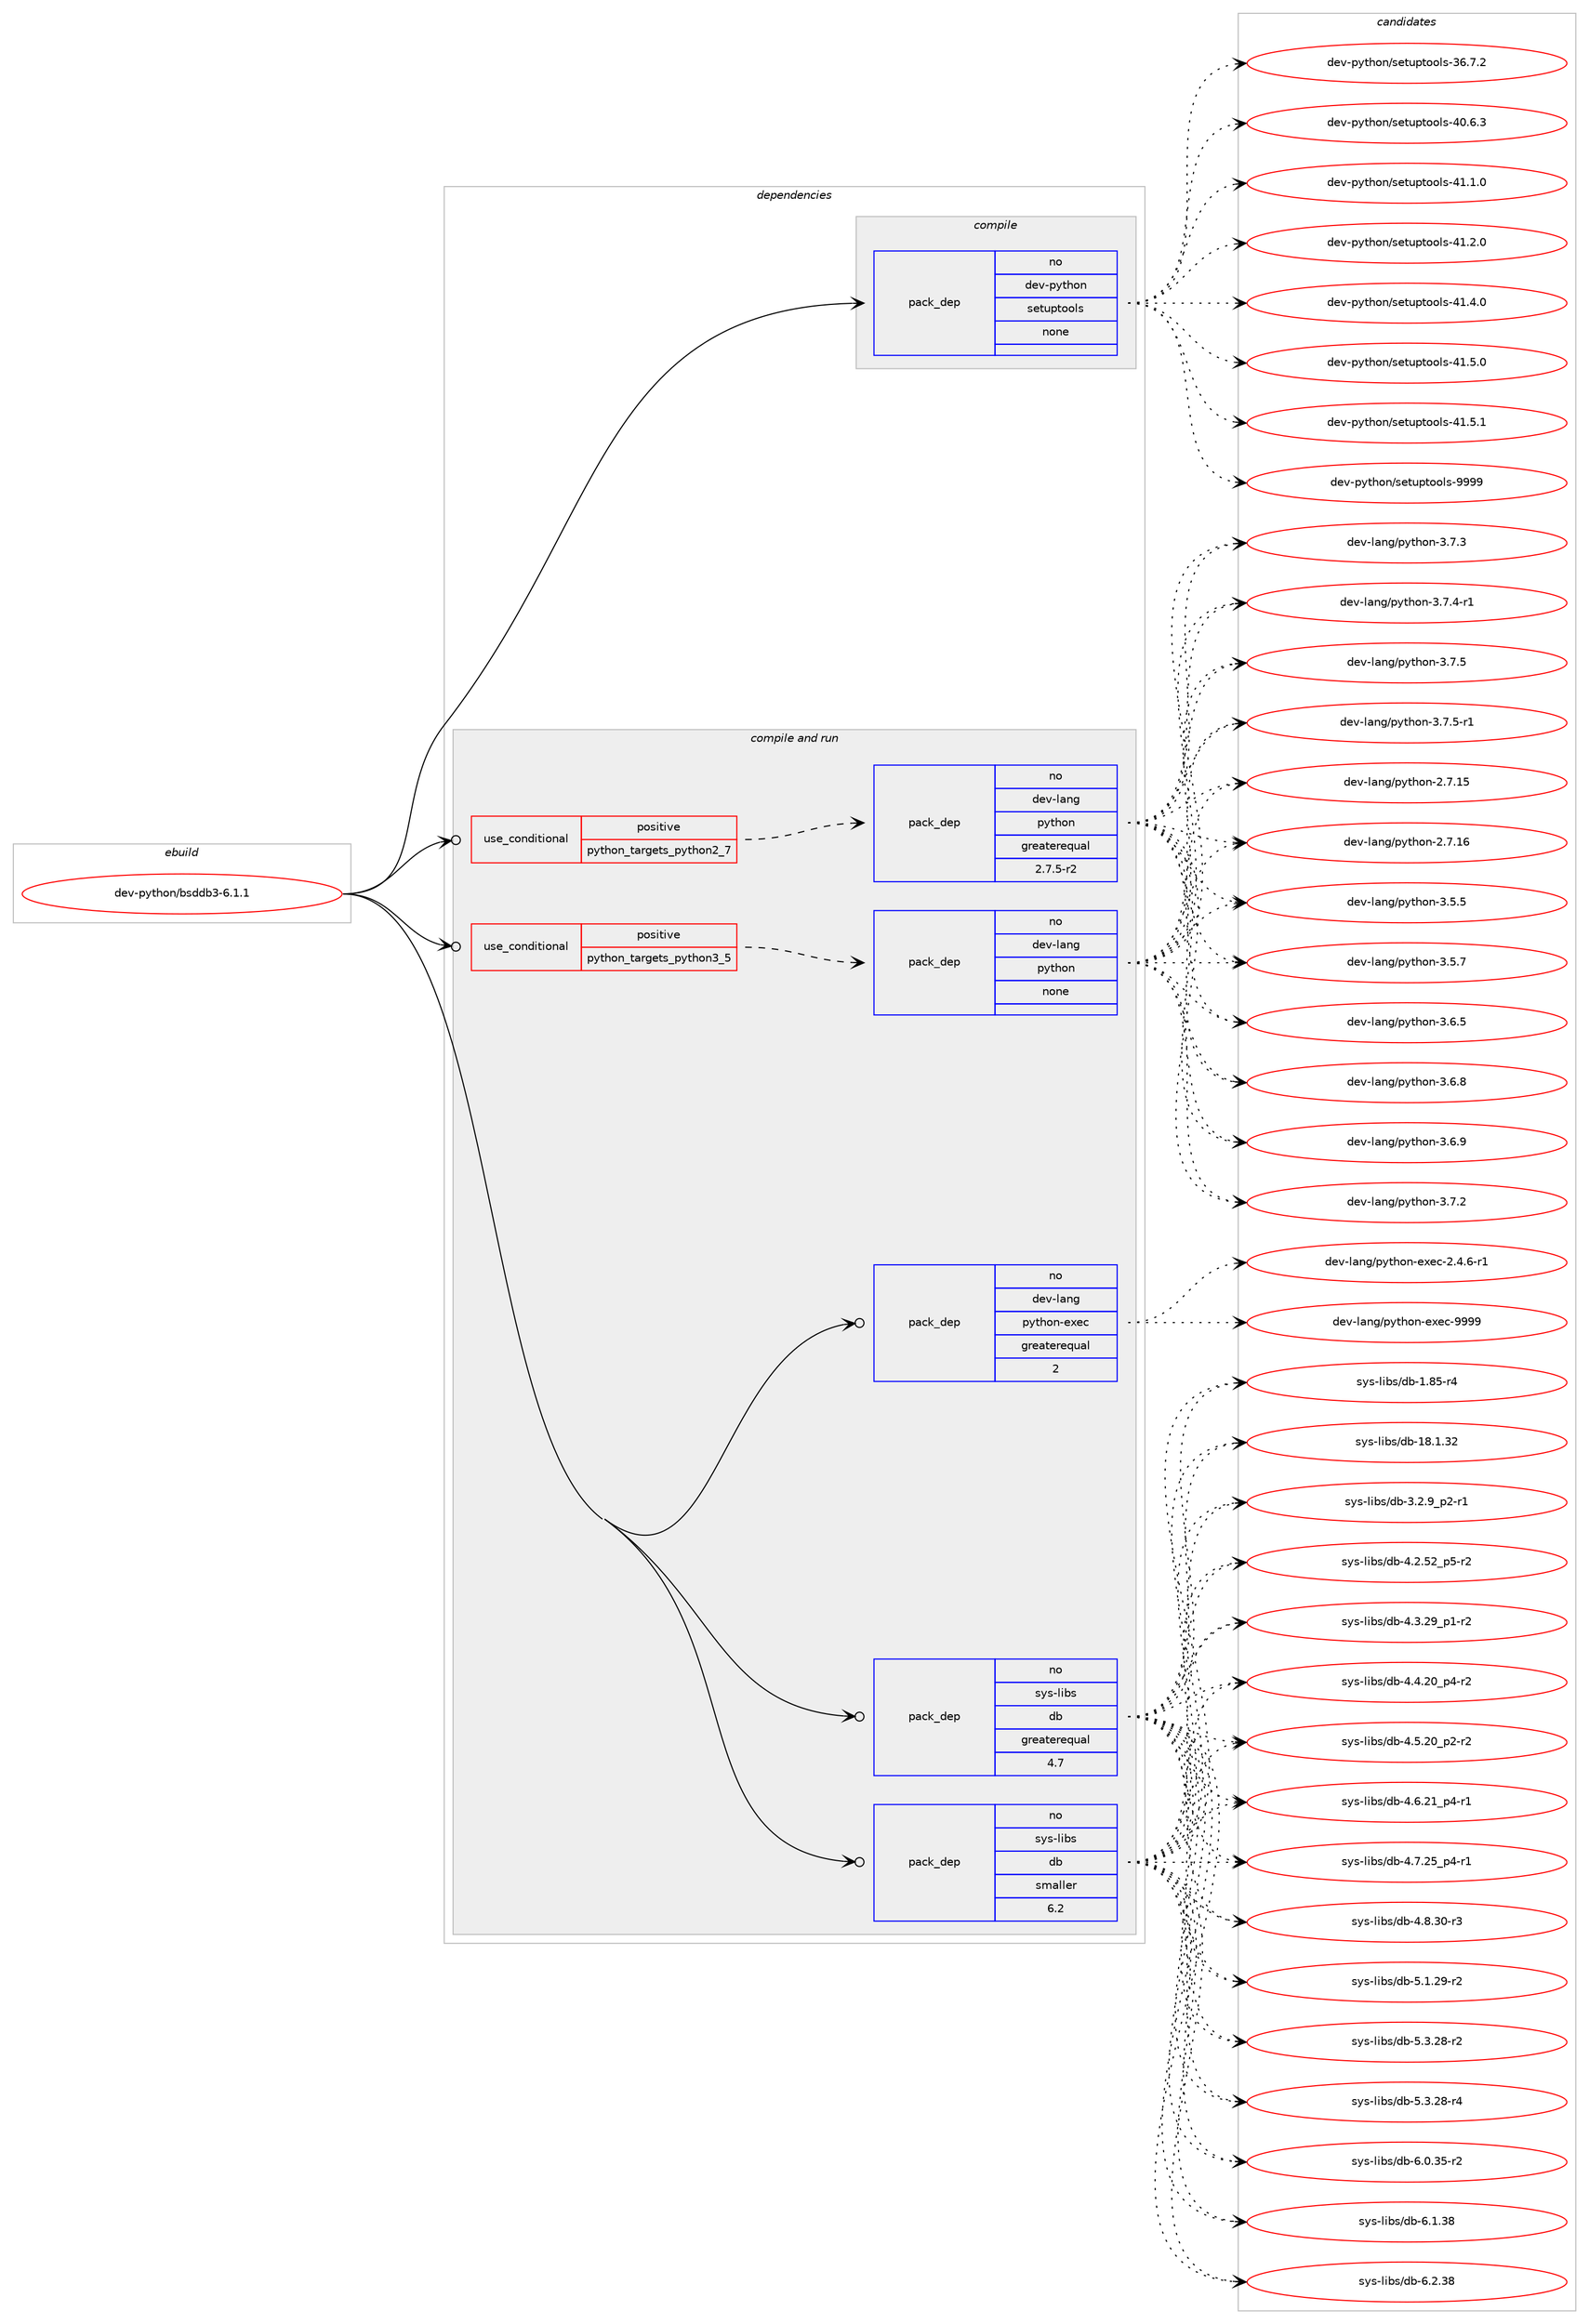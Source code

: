 digraph prolog {

# *************
# Graph options
# *************

newrank=true;
concentrate=true;
compound=true;
graph [rankdir=LR,fontname=Helvetica,fontsize=10,ranksep=1.5];#, ranksep=2.5, nodesep=0.2];
edge  [arrowhead=vee];
node  [fontname=Helvetica,fontsize=10];

# **********
# The ebuild
# **********

subgraph cluster_leftcol {
color=gray;
rank=same;
label=<<i>ebuild</i>>;
id [label="dev-python/bsddb3-6.1.1", color=red, width=4, href="../dev-python/bsddb3-6.1.1.svg"];
}

# ****************
# The dependencies
# ****************

subgraph cluster_midcol {
color=gray;
label=<<i>dependencies</i>>;
subgraph cluster_compile {
fillcolor="#eeeeee";
style=filled;
label=<<i>compile</i>>;
subgraph pack448798 {
dependency597737 [label=<<TABLE BORDER="0" CELLBORDER="1" CELLSPACING="0" CELLPADDING="4" WIDTH="220"><TR><TD ROWSPAN="6" CELLPADDING="30">pack_dep</TD></TR><TR><TD WIDTH="110">no</TD></TR><TR><TD>dev-python</TD></TR><TR><TD>setuptools</TD></TR><TR><TD>none</TD></TR><TR><TD></TD></TR></TABLE>>, shape=none, color=blue];
}
id:e -> dependency597737:w [weight=20,style="solid",arrowhead="vee"];
}
subgraph cluster_compileandrun {
fillcolor="#eeeeee";
style=filled;
label=<<i>compile and run</i>>;
subgraph cond137163 {
dependency597738 [label=<<TABLE BORDER="0" CELLBORDER="1" CELLSPACING="0" CELLPADDING="4"><TR><TD ROWSPAN="3" CELLPADDING="10">use_conditional</TD></TR><TR><TD>positive</TD></TR><TR><TD>python_targets_python2_7</TD></TR></TABLE>>, shape=none, color=red];
subgraph pack448799 {
dependency597739 [label=<<TABLE BORDER="0" CELLBORDER="1" CELLSPACING="0" CELLPADDING="4" WIDTH="220"><TR><TD ROWSPAN="6" CELLPADDING="30">pack_dep</TD></TR><TR><TD WIDTH="110">no</TD></TR><TR><TD>dev-lang</TD></TR><TR><TD>python</TD></TR><TR><TD>greaterequal</TD></TR><TR><TD>2.7.5-r2</TD></TR></TABLE>>, shape=none, color=blue];
}
dependency597738:e -> dependency597739:w [weight=20,style="dashed",arrowhead="vee"];
}
id:e -> dependency597738:w [weight=20,style="solid",arrowhead="odotvee"];
subgraph cond137164 {
dependency597740 [label=<<TABLE BORDER="0" CELLBORDER="1" CELLSPACING="0" CELLPADDING="4"><TR><TD ROWSPAN="3" CELLPADDING="10">use_conditional</TD></TR><TR><TD>positive</TD></TR><TR><TD>python_targets_python3_5</TD></TR></TABLE>>, shape=none, color=red];
subgraph pack448800 {
dependency597741 [label=<<TABLE BORDER="0" CELLBORDER="1" CELLSPACING="0" CELLPADDING="4" WIDTH="220"><TR><TD ROWSPAN="6" CELLPADDING="30">pack_dep</TD></TR><TR><TD WIDTH="110">no</TD></TR><TR><TD>dev-lang</TD></TR><TR><TD>python</TD></TR><TR><TD>none</TD></TR><TR><TD></TD></TR></TABLE>>, shape=none, color=blue];
}
dependency597740:e -> dependency597741:w [weight=20,style="dashed",arrowhead="vee"];
}
id:e -> dependency597740:w [weight=20,style="solid",arrowhead="odotvee"];
subgraph pack448801 {
dependency597742 [label=<<TABLE BORDER="0" CELLBORDER="1" CELLSPACING="0" CELLPADDING="4" WIDTH="220"><TR><TD ROWSPAN="6" CELLPADDING="30">pack_dep</TD></TR><TR><TD WIDTH="110">no</TD></TR><TR><TD>dev-lang</TD></TR><TR><TD>python-exec</TD></TR><TR><TD>greaterequal</TD></TR><TR><TD>2</TD></TR></TABLE>>, shape=none, color=blue];
}
id:e -> dependency597742:w [weight=20,style="solid",arrowhead="odotvee"];
subgraph pack448802 {
dependency597743 [label=<<TABLE BORDER="0" CELLBORDER="1" CELLSPACING="0" CELLPADDING="4" WIDTH="220"><TR><TD ROWSPAN="6" CELLPADDING="30">pack_dep</TD></TR><TR><TD WIDTH="110">no</TD></TR><TR><TD>sys-libs</TD></TR><TR><TD>db</TD></TR><TR><TD>greaterequal</TD></TR><TR><TD>4.7</TD></TR></TABLE>>, shape=none, color=blue];
}
id:e -> dependency597743:w [weight=20,style="solid",arrowhead="odotvee"];
subgraph pack448803 {
dependency597744 [label=<<TABLE BORDER="0" CELLBORDER="1" CELLSPACING="0" CELLPADDING="4" WIDTH="220"><TR><TD ROWSPAN="6" CELLPADDING="30">pack_dep</TD></TR><TR><TD WIDTH="110">no</TD></TR><TR><TD>sys-libs</TD></TR><TR><TD>db</TD></TR><TR><TD>smaller</TD></TR><TR><TD>6.2</TD></TR></TABLE>>, shape=none, color=blue];
}
id:e -> dependency597744:w [weight=20,style="solid",arrowhead="odotvee"];
}
subgraph cluster_run {
fillcolor="#eeeeee";
style=filled;
label=<<i>run</i>>;
}
}

# **************
# The candidates
# **************

subgraph cluster_choices {
rank=same;
color=gray;
label=<<i>candidates</i>>;

subgraph choice448798 {
color=black;
nodesep=1;
choice100101118451121211161041111104711510111611711211611111110811545515446554650 [label="dev-python/setuptools-36.7.2", color=red, width=4,href="../dev-python/setuptools-36.7.2.svg"];
choice100101118451121211161041111104711510111611711211611111110811545524846544651 [label="dev-python/setuptools-40.6.3", color=red, width=4,href="../dev-python/setuptools-40.6.3.svg"];
choice100101118451121211161041111104711510111611711211611111110811545524946494648 [label="dev-python/setuptools-41.1.0", color=red, width=4,href="../dev-python/setuptools-41.1.0.svg"];
choice100101118451121211161041111104711510111611711211611111110811545524946504648 [label="dev-python/setuptools-41.2.0", color=red, width=4,href="../dev-python/setuptools-41.2.0.svg"];
choice100101118451121211161041111104711510111611711211611111110811545524946524648 [label="dev-python/setuptools-41.4.0", color=red, width=4,href="../dev-python/setuptools-41.4.0.svg"];
choice100101118451121211161041111104711510111611711211611111110811545524946534648 [label="dev-python/setuptools-41.5.0", color=red, width=4,href="../dev-python/setuptools-41.5.0.svg"];
choice100101118451121211161041111104711510111611711211611111110811545524946534649 [label="dev-python/setuptools-41.5.1", color=red, width=4,href="../dev-python/setuptools-41.5.1.svg"];
choice10010111845112121116104111110471151011161171121161111111081154557575757 [label="dev-python/setuptools-9999", color=red, width=4,href="../dev-python/setuptools-9999.svg"];
dependency597737:e -> choice100101118451121211161041111104711510111611711211611111110811545515446554650:w [style=dotted,weight="100"];
dependency597737:e -> choice100101118451121211161041111104711510111611711211611111110811545524846544651:w [style=dotted,weight="100"];
dependency597737:e -> choice100101118451121211161041111104711510111611711211611111110811545524946494648:w [style=dotted,weight="100"];
dependency597737:e -> choice100101118451121211161041111104711510111611711211611111110811545524946504648:w [style=dotted,weight="100"];
dependency597737:e -> choice100101118451121211161041111104711510111611711211611111110811545524946524648:w [style=dotted,weight="100"];
dependency597737:e -> choice100101118451121211161041111104711510111611711211611111110811545524946534648:w [style=dotted,weight="100"];
dependency597737:e -> choice100101118451121211161041111104711510111611711211611111110811545524946534649:w [style=dotted,weight="100"];
dependency597737:e -> choice10010111845112121116104111110471151011161171121161111111081154557575757:w [style=dotted,weight="100"];
}
subgraph choice448799 {
color=black;
nodesep=1;
choice10010111845108971101034711212111610411111045504655464953 [label="dev-lang/python-2.7.15", color=red, width=4,href="../dev-lang/python-2.7.15.svg"];
choice10010111845108971101034711212111610411111045504655464954 [label="dev-lang/python-2.7.16", color=red, width=4,href="../dev-lang/python-2.7.16.svg"];
choice100101118451089711010347112121116104111110455146534653 [label="dev-lang/python-3.5.5", color=red, width=4,href="../dev-lang/python-3.5.5.svg"];
choice100101118451089711010347112121116104111110455146534655 [label="dev-lang/python-3.5.7", color=red, width=4,href="../dev-lang/python-3.5.7.svg"];
choice100101118451089711010347112121116104111110455146544653 [label="dev-lang/python-3.6.5", color=red, width=4,href="../dev-lang/python-3.6.5.svg"];
choice100101118451089711010347112121116104111110455146544656 [label="dev-lang/python-3.6.8", color=red, width=4,href="../dev-lang/python-3.6.8.svg"];
choice100101118451089711010347112121116104111110455146544657 [label="dev-lang/python-3.6.9", color=red, width=4,href="../dev-lang/python-3.6.9.svg"];
choice100101118451089711010347112121116104111110455146554650 [label="dev-lang/python-3.7.2", color=red, width=4,href="../dev-lang/python-3.7.2.svg"];
choice100101118451089711010347112121116104111110455146554651 [label="dev-lang/python-3.7.3", color=red, width=4,href="../dev-lang/python-3.7.3.svg"];
choice1001011184510897110103471121211161041111104551465546524511449 [label="dev-lang/python-3.7.4-r1", color=red, width=4,href="../dev-lang/python-3.7.4-r1.svg"];
choice100101118451089711010347112121116104111110455146554653 [label="dev-lang/python-3.7.5", color=red, width=4,href="../dev-lang/python-3.7.5.svg"];
choice1001011184510897110103471121211161041111104551465546534511449 [label="dev-lang/python-3.7.5-r1", color=red, width=4,href="../dev-lang/python-3.7.5-r1.svg"];
dependency597739:e -> choice10010111845108971101034711212111610411111045504655464953:w [style=dotted,weight="100"];
dependency597739:e -> choice10010111845108971101034711212111610411111045504655464954:w [style=dotted,weight="100"];
dependency597739:e -> choice100101118451089711010347112121116104111110455146534653:w [style=dotted,weight="100"];
dependency597739:e -> choice100101118451089711010347112121116104111110455146534655:w [style=dotted,weight="100"];
dependency597739:e -> choice100101118451089711010347112121116104111110455146544653:w [style=dotted,weight="100"];
dependency597739:e -> choice100101118451089711010347112121116104111110455146544656:w [style=dotted,weight="100"];
dependency597739:e -> choice100101118451089711010347112121116104111110455146544657:w [style=dotted,weight="100"];
dependency597739:e -> choice100101118451089711010347112121116104111110455146554650:w [style=dotted,weight="100"];
dependency597739:e -> choice100101118451089711010347112121116104111110455146554651:w [style=dotted,weight="100"];
dependency597739:e -> choice1001011184510897110103471121211161041111104551465546524511449:w [style=dotted,weight="100"];
dependency597739:e -> choice100101118451089711010347112121116104111110455146554653:w [style=dotted,weight="100"];
dependency597739:e -> choice1001011184510897110103471121211161041111104551465546534511449:w [style=dotted,weight="100"];
}
subgraph choice448800 {
color=black;
nodesep=1;
choice10010111845108971101034711212111610411111045504655464953 [label="dev-lang/python-2.7.15", color=red, width=4,href="../dev-lang/python-2.7.15.svg"];
choice10010111845108971101034711212111610411111045504655464954 [label="dev-lang/python-2.7.16", color=red, width=4,href="../dev-lang/python-2.7.16.svg"];
choice100101118451089711010347112121116104111110455146534653 [label="dev-lang/python-3.5.5", color=red, width=4,href="../dev-lang/python-3.5.5.svg"];
choice100101118451089711010347112121116104111110455146534655 [label="dev-lang/python-3.5.7", color=red, width=4,href="../dev-lang/python-3.5.7.svg"];
choice100101118451089711010347112121116104111110455146544653 [label="dev-lang/python-3.6.5", color=red, width=4,href="../dev-lang/python-3.6.5.svg"];
choice100101118451089711010347112121116104111110455146544656 [label="dev-lang/python-3.6.8", color=red, width=4,href="../dev-lang/python-3.6.8.svg"];
choice100101118451089711010347112121116104111110455146544657 [label="dev-lang/python-3.6.9", color=red, width=4,href="../dev-lang/python-3.6.9.svg"];
choice100101118451089711010347112121116104111110455146554650 [label="dev-lang/python-3.7.2", color=red, width=4,href="../dev-lang/python-3.7.2.svg"];
choice100101118451089711010347112121116104111110455146554651 [label="dev-lang/python-3.7.3", color=red, width=4,href="../dev-lang/python-3.7.3.svg"];
choice1001011184510897110103471121211161041111104551465546524511449 [label="dev-lang/python-3.7.4-r1", color=red, width=4,href="../dev-lang/python-3.7.4-r1.svg"];
choice100101118451089711010347112121116104111110455146554653 [label="dev-lang/python-3.7.5", color=red, width=4,href="../dev-lang/python-3.7.5.svg"];
choice1001011184510897110103471121211161041111104551465546534511449 [label="dev-lang/python-3.7.5-r1", color=red, width=4,href="../dev-lang/python-3.7.5-r1.svg"];
dependency597741:e -> choice10010111845108971101034711212111610411111045504655464953:w [style=dotted,weight="100"];
dependency597741:e -> choice10010111845108971101034711212111610411111045504655464954:w [style=dotted,weight="100"];
dependency597741:e -> choice100101118451089711010347112121116104111110455146534653:w [style=dotted,weight="100"];
dependency597741:e -> choice100101118451089711010347112121116104111110455146534655:w [style=dotted,weight="100"];
dependency597741:e -> choice100101118451089711010347112121116104111110455146544653:w [style=dotted,weight="100"];
dependency597741:e -> choice100101118451089711010347112121116104111110455146544656:w [style=dotted,weight="100"];
dependency597741:e -> choice100101118451089711010347112121116104111110455146544657:w [style=dotted,weight="100"];
dependency597741:e -> choice100101118451089711010347112121116104111110455146554650:w [style=dotted,weight="100"];
dependency597741:e -> choice100101118451089711010347112121116104111110455146554651:w [style=dotted,weight="100"];
dependency597741:e -> choice1001011184510897110103471121211161041111104551465546524511449:w [style=dotted,weight="100"];
dependency597741:e -> choice100101118451089711010347112121116104111110455146554653:w [style=dotted,weight="100"];
dependency597741:e -> choice1001011184510897110103471121211161041111104551465546534511449:w [style=dotted,weight="100"];
}
subgraph choice448801 {
color=black;
nodesep=1;
choice10010111845108971101034711212111610411111045101120101994550465246544511449 [label="dev-lang/python-exec-2.4.6-r1", color=red, width=4,href="../dev-lang/python-exec-2.4.6-r1.svg"];
choice10010111845108971101034711212111610411111045101120101994557575757 [label="dev-lang/python-exec-9999", color=red, width=4,href="../dev-lang/python-exec-9999.svg"];
dependency597742:e -> choice10010111845108971101034711212111610411111045101120101994550465246544511449:w [style=dotted,weight="100"];
dependency597742:e -> choice10010111845108971101034711212111610411111045101120101994557575757:w [style=dotted,weight="100"];
}
subgraph choice448802 {
color=black;
nodesep=1;
choice1151211154510810598115471009845494656534511452 [label="sys-libs/db-1.85-r4", color=red, width=4,href="../sys-libs/db-1.85-r4.svg"];
choice115121115451081059811547100984549564649465150 [label="sys-libs/db-18.1.32", color=red, width=4,href="../sys-libs/db-18.1.32.svg"];
choice1151211154510810598115471009845514650465795112504511449 [label="sys-libs/db-3.2.9_p2-r1", color=red, width=4,href="../sys-libs/db-3.2.9_p2-r1.svg"];
choice115121115451081059811547100984552465046535095112534511450 [label="sys-libs/db-4.2.52_p5-r2", color=red, width=4,href="../sys-libs/db-4.2.52_p5-r2.svg"];
choice115121115451081059811547100984552465146505795112494511450 [label="sys-libs/db-4.3.29_p1-r2", color=red, width=4,href="../sys-libs/db-4.3.29_p1-r2.svg"];
choice115121115451081059811547100984552465246504895112524511450 [label="sys-libs/db-4.4.20_p4-r2", color=red, width=4,href="../sys-libs/db-4.4.20_p4-r2.svg"];
choice115121115451081059811547100984552465346504895112504511450 [label="sys-libs/db-4.5.20_p2-r2", color=red, width=4,href="../sys-libs/db-4.5.20_p2-r2.svg"];
choice115121115451081059811547100984552465446504995112524511449 [label="sys-libs/db-4.6.21_p4-r1", color=red, width=4,href="../sys-libs/db-4.6.21_p4-r1.svg"];
choice115121115451081059811547100984552465546505395112524511449 [label="sys-libs/db-4.7.25_p4-r1", color=red, width=4,href="../sys-libs/db-4.7.25_p4-r1.svg"];
choice11512111545108105981154710098455246564651484511451 [label="sys-libs/db-4.8.30-r3", color=red, width=4,href="../sys-libs/db-4.8.30-r3.svg"];
choice11512111545108105981154710098455346494650574511450 [label="sys-libs/db-5.1.29-r2", color=red, width=4,href="../sys-libs/db-5.1.29-r2.svg"];
choice11512111545108105981154710098455346514650564511450 [label="sys-libs/db-5.3.28-r2", color=red, width=4,href="../sys-libs/db-5.3.28-r2.svg"];
choice11512111545108105981154710098455346514650564511452 [label="sys-libs/db-5.3.28-r4", color=red, width=4,href="../sys-libs/db-5.3.28-r4.svg"];
choice11512111545108105981154710098455446484651534511450 [label="sys-libs/db-6.0.35-r2", color=red, width=4,href="../sys-libs/db-6.0.35-r2.svg"];
choice1151211154510810598115471009845544649465156 [label="sys-libs/db-6.1.38", color=red, width=4,href="../sys-libs/db-6.1.38.svg"];
choice1151211154510810598115471009845544650465156 [label="sys-libs/db-6.2.38", color=red, width=4,href="../sys-libs/db-6.2.38.svg"];
dependency597743:e -> choice1151211154510810598115471009845494656534511452:w [style=dotted,weight="100"];
dependency597743:e -> choice115121115451081059811547100984549564649465150:w [style=dotted,weight="100"];
dependency597743:e -> choice1151211154510810598115471009845514650465795112504511449:w [style=dotted,weight="100"];
dependency597743:e -> choice115121115451081059811547100984552465046535095112534511450:w [style=dotted,weight="100"];
dependency597743:e -> choice115121115451081059811547100984552465146505795112494511450:w [style=dotted,weight="100"];
dependency597743:e -> choice115121115451081059811547100984552465246504895112524511450:w [style=dotted,weight="100"];
dependency597743:e -> choice115121115451081059811547100984552465346504895112504511450:w [style=dotted,weight="100"];
dependency597743:e -> choice115121115451081059811547100984552465446504995112524511449:w [style=dotted,weight="100"];
dependency597743:e -> choice115121115451081059811547100984552465546505395112524511449:w [style=dotted,weight="100"];
dependency597743:e -> choice11512111545108105981154710098455246564651484511451:w [style=dotted,weight="100"];
dependency597743:e -> choice11512111545108105981154710098455346494650574511450:w [style=dotted,weight="100"];
dependency597743:e -> choice11512111545108105981154710098455346514650564511450:w [style=dotted,weight="100"];
dependency597743:e -> choice11512111545108105981154710098455346514650564511452:w [style=dotted,weight="100"];
dependency597743:e -> choice11512111545108105981154710098455446484651534511450:w [style=dotted,weight="100"];
dependency597743:e -> choice1151211154510810598115471009845544649465156:w [style=dotted,weight="100"];
dependency597743:e -> choice1151211154510810598115471009845544650465156:w [style=dotted,weight="100"];
}
subgraph choice448803 {
color=black;
nodesep=1;
choice1151211154510810598115471009845494656534511452 [label="sys-libs/db-1.85-r4", color=red, width=4,href="../sys-libs/db-1.85-r4.svg"];
choice115121115451081059811547100984549564649465150 [label="sys-libs/db-18.1.32", color=red, width=4,href="../sys-libs/db-18.1.32.svg"];
choice1151211154510810598115471009845514650465795112504511449 [label="sys-libs/db-3.2.9_p2-r1", color=red, width=4,href="../sys-libs/db-3.2.9_p2-r1.svg"];
choice115121115451081059811547100984552465046535095112534511450 [label="sys-libs/db-4.2.52_p5-r2", color=red, width=4,href="../sys-libs/db-4.2.52_p5-r2.svg"];
choice115121115451081059811547100984552465146505795112494511450 [label="sys-libs/db-4.3.29_p1-r2", color=red, width=4,href="../sys-libs/db-4.3.29_p1-r2.svg"];
choice115121115451081059811547100984552465246504895112524511450 [label="sys-libs/db-4.4.20_p4-r2", color=red, width=4,href="../sys-libs/db-4.4.20_p4-r2.svg"];
choice115121115451081059811547100984552465346504895112504511450 [label="sys-libs/db-4.5.20_p2-r2", color=red, width=4,href="../sys-libs/db-4.5.20_p2-r2.svg"];
choice115121115451081059811547100984552465446504995112524511449 [label="sys-libs/db-4.6.21_p4-r1", color=red, width=4,href="../sys-libs/db-4.6.21_p4-r1.svg"];
choice115121115451081059811547100984552465546505395112524511449 [label="sys-libs/db-4.7.25_p4-r1", color=red, width=4,href="../sys-libs/db-4.7.25_p4-r1.svg"];
choice11512111545108105981154710098455246564651484511451 [label="sys-libs/db-4.8.30-r3", color=red, width=4,href="../sys-libs/db-4.8.30-r3.svg"];
choice11512111545108105981154710098455346494650574511450 [label="sys-libs/db-5.1.29-r2", color=red, width=4,href="../sys-libs/db-5.1.29-r2.svg"];
choice11512111545108105981154710098455346514650564511450 [label="sys-libs/db-5.3.28-r2", color=red, width=4,href="../sys-libs/db-5.3.28-r2.svg"];
choice11512111545108105981154710098455346514650564511452 [label="sys-libs/db-5.3.28-r4", color=red, width=4,href="../sys-libs/db-5.3.28-r4.svg"];
choice11512111545108105981154710098455446484651534511450 [label="sys-libs/db-6.0.35-r2", color=red, width=4,href="../sys-libs/db-6.0.35-r2.svg"];
choice1151211154510810598115471009845544649465156 [label="sys-libs/db-6.1.38", color=red, width=4,href="../sys-libs/db-6.1.38.svg"];
choice1151211154510810598115471009845544650465156 [label="sys-libs/db-6.2.38", color=red, width=4,href="../sys-libs/db-6.2.38.svg"];
dependency597744:e -> choice1151211154510810598115471009845494656534511452:w [style=dotted,weight="100"];
dependency597744:e -> choice115121115451081059811547100984549564649465150:w [style=dotted,weight="100"];
dependency597744:e -> choice1151211154510810598115471009845514650465795112504511449:w [style=dotted,weight="100"];
dependency597744:e -> choice115121115451081059811547100984552465046535095112534511450:w [style=dotted,weight="100"];
dependency597744:e -> choice115121115451081059811547100984552465146505795112494511450:w [style=dotted,weight="100"];
dependency597744:e -> choice115121115451081059811547100984552465246504895112524511450:w [style=dotted,weight="100"];
dependency597744:e -> choice115121115451081059811547100984552465346504895112504511450:w [style=dotted,weight="100"];
dependency597744:e -> choice115121115451081059811547100984552465446504995112524511449:w [style=dotted,weight="100"];
dependency597744:e -> choice115121115451081059811547100984552465546505395112524511449:w [style=dotted,weight="100"];
dependency597744:e -> choice11512111545108105981154710098455246564651484511451:w [style=dotted,weight="100"];
dependency597744:e -> choice11512111545108105981154710098455346494650574511450:w [style=dotted,weight="100"];
dependency597744:e -> choice11512111545108105981154710098455346514650564511450:w [style=dotted,weight="100"];
dependency597744:e -> choice11512111545108105981154710098455346514650564511452:w [style=dotted,weight="100"];
dependency597744:e -> choice11512111545108105981154710098455446484651534511450:w [style=dotted,weight="100"];
dependency597744:e -> choice1151211154510810598115471009845544649465156:w [style=dotted,weight="100"];
dependency597744:e -> choice1151211154510810598115471009845544650465156:w [style=dotted,weight="100"];
}
}

}
